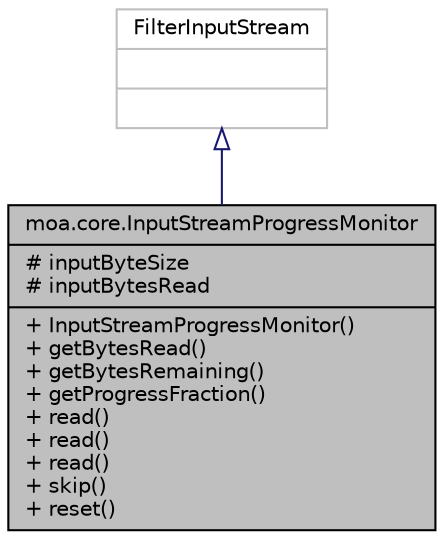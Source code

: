 digraph G
{
  edge [fontname="Helvetica",fontsize="10",labelfontname="Helvetica",labelfontsize="10"];
  node [fontname="Helvetica",fontsize="10",shape=record];
  Node1 [label="{moa.core.InputStreamProgressMonitor\n|# inputByteSize\l# inputBytesRead\l|+ InputStreamProgressMonitor()\l+ getBytesRead()\l+ getBytesRemaining()\l+ getProgressFraction()\l+ read()\l+ read()\l+ read()\l+ skip()\l+ reset()\l}",height=0.2,width=0.4,color="black", fillcolor="grey75", style="filled" fontcolor="black"];
  Node2 -> Node1 [dir=back,color="midnightblue",fontsize="10",style="solid",arrowtail="empty",fontname="Helvetica"];
  Node2 [label="{FilterInputStream\n||}",height=0.2,width=0.4,color="grey75", fillcolor="white", style="filled"];
}

